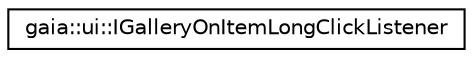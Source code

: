 digraph G
{
  edge [fontname="Helvetica",fontsize="10",labelfontname="Helvetica",labelfontsize="10"];
  node [fontname="Helvetica",fontsize="10",shape=record];
  rankdir=LR;
  Node1 [label="gaia::ui::IGalleryOnItemLongClickListener",height=0.2,width=0.4,color="black", fillcolor="white", style="filled",URL="$d6/d29/classgaia_1_1ui_1_1_i_gallery_on_item_long_click_listener.html",tooltip="Interface definition for a callback to be invoked when an item in this widget has been clicked and he..."];
}
